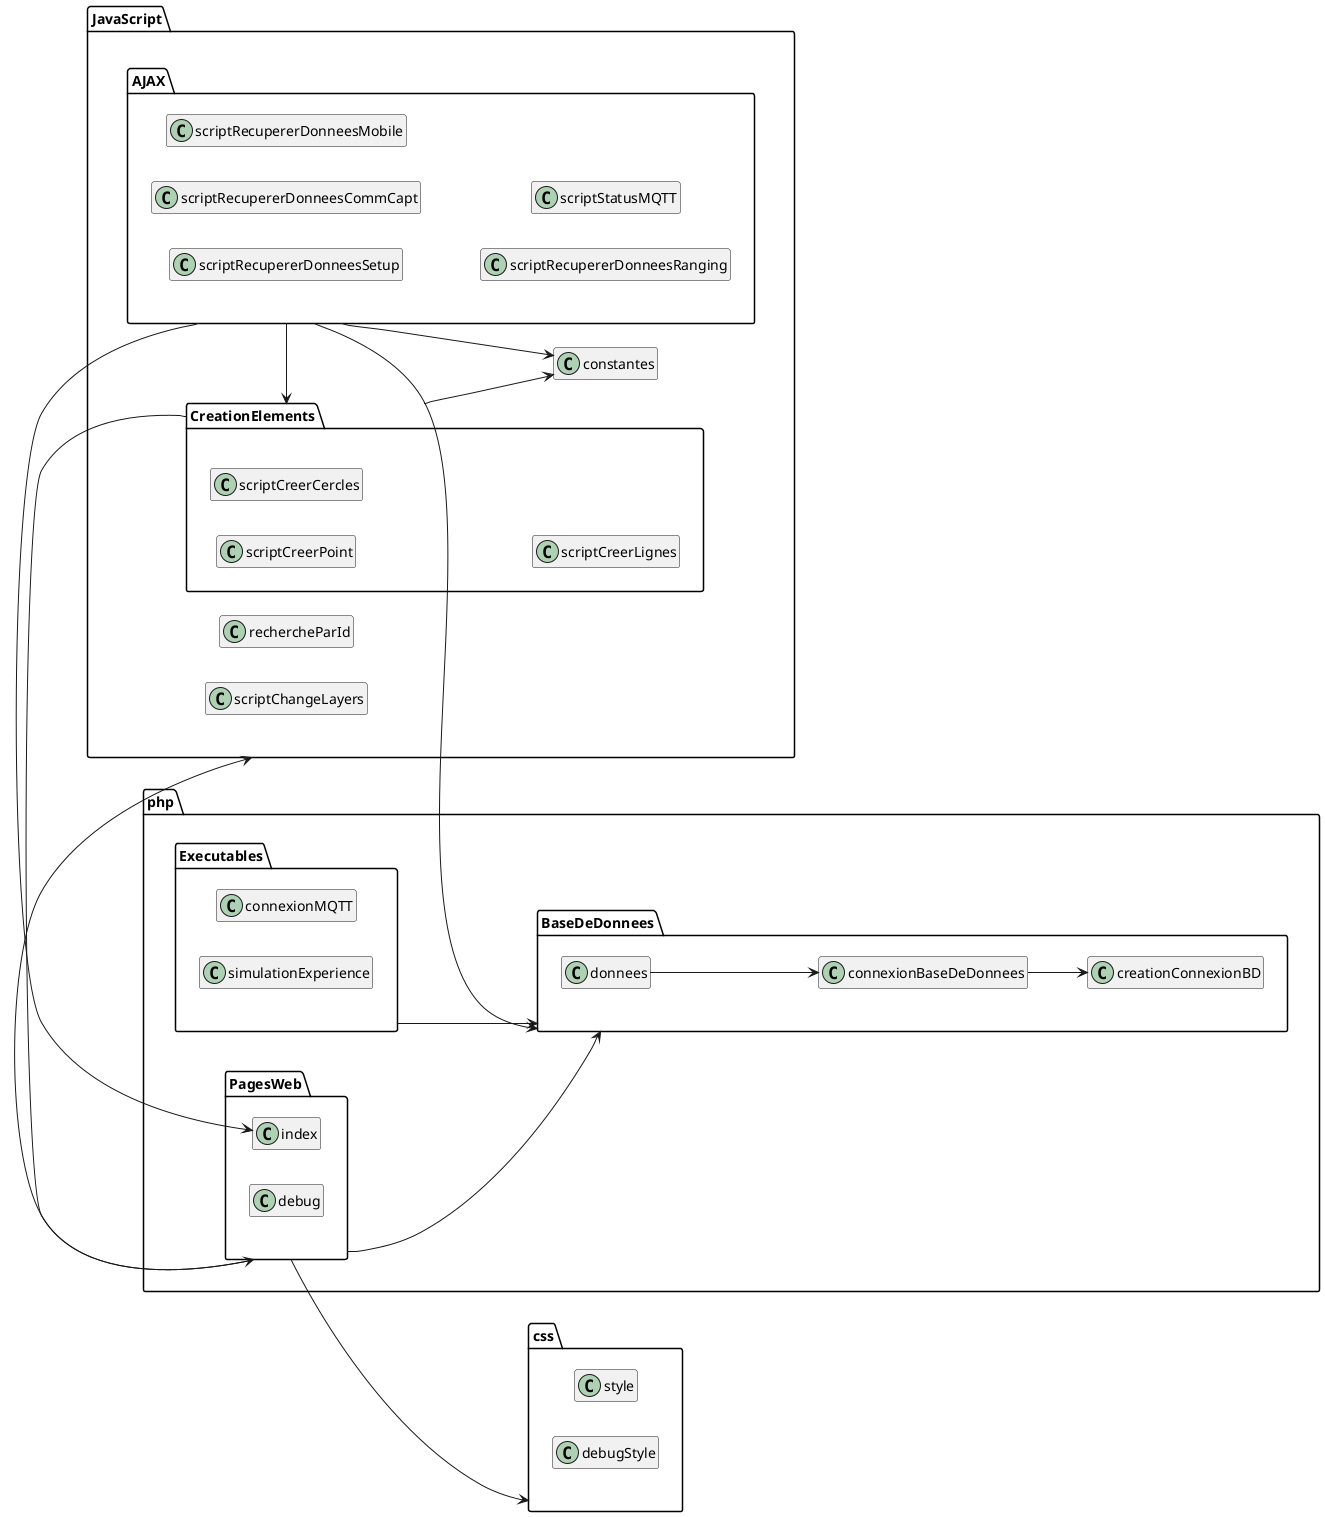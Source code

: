 @startuml Diagramme de classe locur4iot

left to right direction

package php {
    package BaseDeDonnees {
        class creationConnexionBD
        class connexionBaseDeDonnees 
        class donnees
    }
    
    package PagesWeb {
        class index
        class debug
    }

    package Executables {
        class connexionMQTT 
        class simulationExperience 
    }
}

package css {
    class style 
    class debugStyle
}

package JavaScript {
    class constantes 
    class rechercheParId 
    class scriptChangeLayers 

    package AJAX {
        class scriptRecupererDonneesSetup 
        class scriptRecupererDonneesCommCapt
        class scriptRecupererDonneesMobile 
        class scriptRecupererDonneesRanging 
        class scriptStatusMQTT
    }

    package CreationElements {
        class scriptCreerPoint 
        class scriptCreerCercles 
        class scriptCreerLignes 
    }
}

PagesWeb --> css
PagesWeb --> JavaScript
PagesWeb --> BaseDeDonnees

connexionBaseDeDonnees --> creationConnexionBD
donnees --> connexionBaseDeDonnees

Executables --> BaseDeDonnees

CreationElements -> constantes
CreationElements -> PagesWeb

AJAX -> index
AJAX -> BaseDeDonnees
AJAX --> constantes
AJAX -> CreationElements

hide members
@enduml
